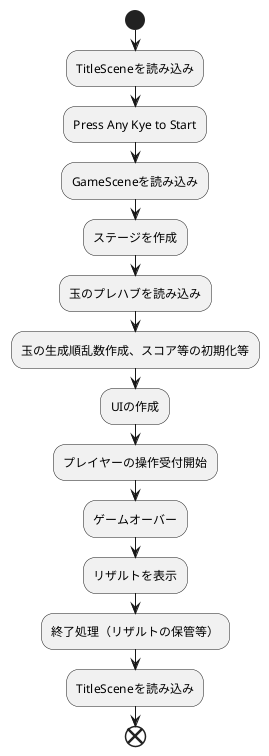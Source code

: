 @startuml
start
:TitleSceneを読み込み;
:Press Any Kye to Start;
:GameSceneを読み込み;
:ステージを作成;
:玉のプレハブを読み込み;
:玉の生成順乱数作成、スコア等の初期化等;
:UIの作成;
:プレイヤーの操作受付開始;
:ゲームオーバー;
:リザルトを表示;
:終了処理（リザルトの保管等）;
:TitleSceneを読み込み;
end
@enduml